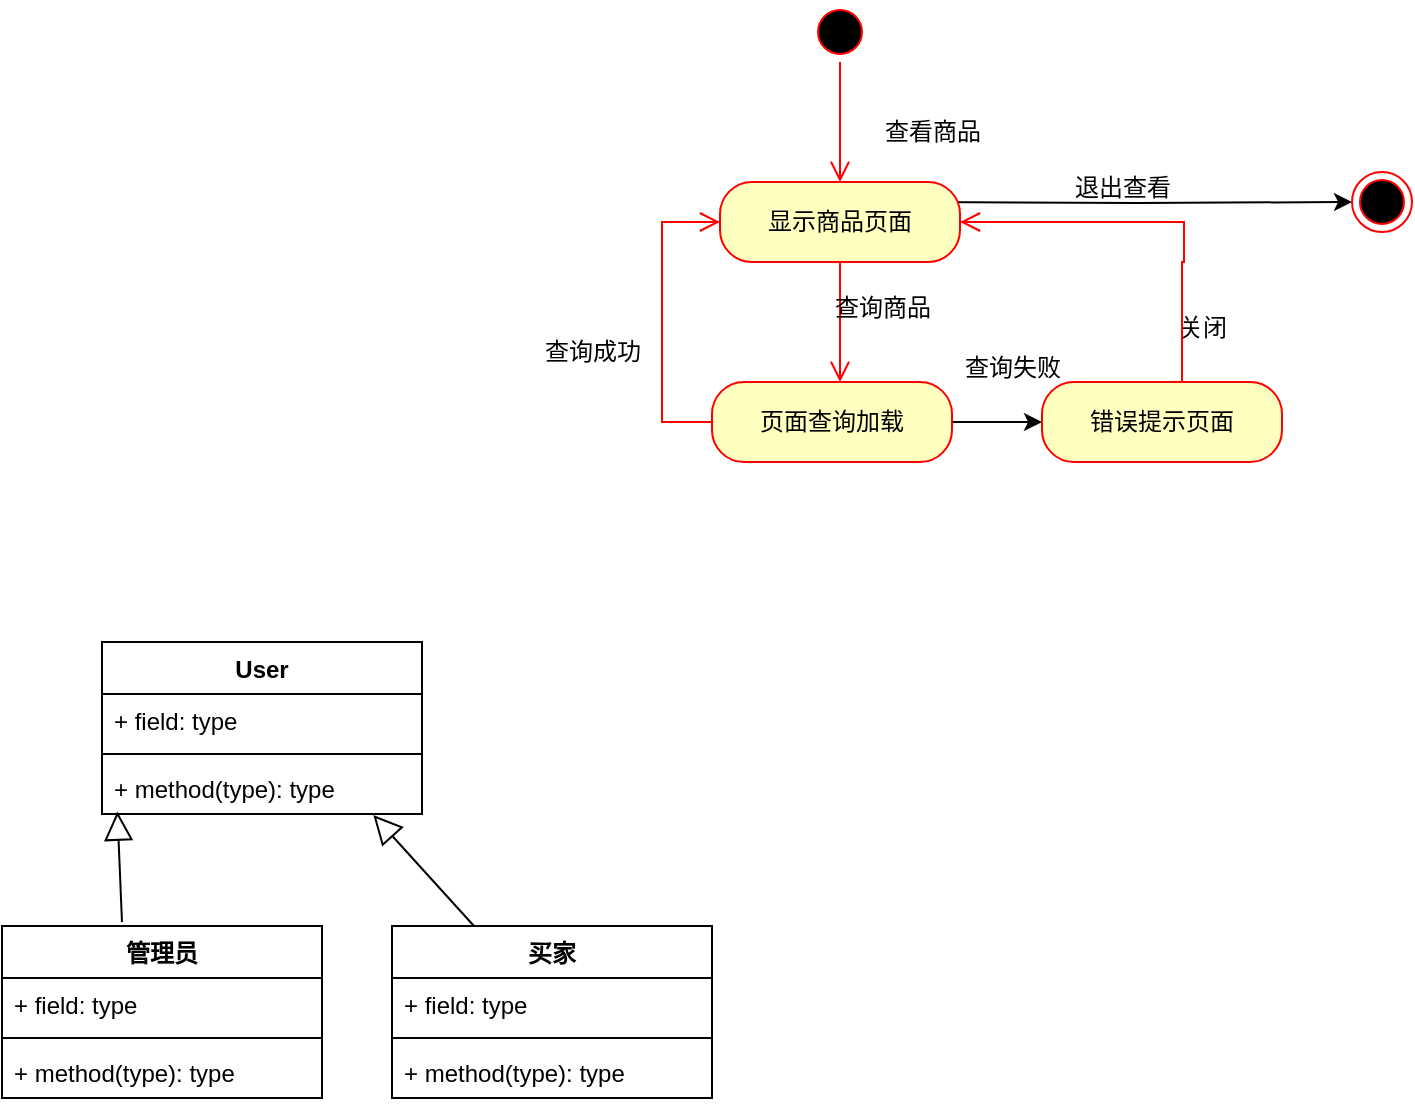 <mxfile version="24.5.3" type="github">
  <diagram name="第 1 页" id="2a0fSTGjJaOes1gLTjzv">
    <mxGraphModel dx="1160" dy="652" grid="1" gridSize="10" guides="1" tooltips="1" connect="1" arrows="1" fold="1" page="1" pageScale="1" pageWidth="827" pageHeight="1169" math="0" shadow="0">
      <root>
        <mxCell id="0" />
        <mxCell id="1" parent="0" />
        <mxCell id="dkbqTGL4VmAJF5eFEC8l-1" value="" style="ellipse;html=1;shape=startState;fillColor=#000000;strokeColor=#ff0000;" vertex="1" parent="1">
          <mxGeometry x="414" y="80" width="30" height="30" as="geometry" />
        </mxCell>
        <mxCell id="dkbqTGL4VmAJF5eFEC8l-2" value="" style="edgeStyle=orthogonalEdgeStyle;html=1;verticalAlign=bottom;endArrow=open;endSize=8;strokeColor=#ff0000;rounded=0;" edge="1" source="dkbqTGL4VmAJF5eFEC8l-1" parent="1">
          <mxGeometry relative="1" as="geometry">
            <mxPoint x="429" y="170" as="targetPoint" />
          </mxGeometry>
        </mxCell>
        <mxCell id="dkbqTGL4VmAJF5eFEC8l-16" style="edgeStyle=orthogonalEdgeStyle;rounded=0;orthogonalLoop=1;jettySize=auto;html=1;" edge="1" parent="1" target="dkbqTGL4VmAJF5eFEC8l-18">
          <mxGeometry relative="1" as="geometry">
            <mxPoint x="700" y="180" as="targetPoint" />
            <mxPoint x="470" y="180" as="sourcePoint" />
          </mxGeometry>
        </mxCell>
        <mxCell id="dkbqTGL4VmAJF5eFEC8l-3" value="显示商品页面" style="rounded=1;whiteSpace=wrap;html=1;arcSize=40;fontColor=#000000;fillColor=#ffffc0;strokeColor=#ff0000;" vertex="1" parent="1">
          <mxGeometry x="369" y="170" width="120" height="40" as="geometry" />
        </mxCell>
        <mxCell id="dkbqTGL4VmAJF5eFEC8l-4" value="" style="edgeStyle=orthogonalEdgeStyle;html=1;verticalAlign=bottom;endArrow=open;endSize=8;strokeColor=#ff0000;rounded=0;" edge="1" source="dkbqTGL4VmAJF5eFEC8l-3" parent="1">
          <mxGeometry relative="1" as="geometry">
            <mxPoint x="429" y="270" as="targetPoint" />
          </mxGeometry>
        </mxCell>
        <mxCell id="dkbqTGL4VmAJF5eFEC8l-5" value="查看商品" style="text;html=1;align=center;verticalAlign=middle;resizable=0;points=[];autosize=1;strokeColor=none;fillColor=none;" vertex="1" parent="1">
          <mxGeometry x="440" y="130" width="70" height="30" as="geometry" />
        </mxCell>
        <mxCell id="dkbqTGL4VmAJF5eFEC8l-6" value="查询商品" style="text;html=1;align=center;verticalAlign=middle;resizable=0;points=[];autosize=1;strokeColor=none;fillColor=none;" vertex="1" parent="1">
          <mxGeometry x="415" y="218" width="70" height="30" as="geometry" />
        </mxCell>
        <mxCell id="dkbqTGL4VmAJF5eFEC8l-14" style="edgeStyle=orthogonalEdgeStyle;rounded=0;orthogonalLoop=1;jettySize=auto;html=1;exitX=1;exitY=0.5;exitDx=0;exitDy=0;" edge="1" parent="1" source="dkbqTGL4VmAJF5eFEC8l-7" target="dkbqTGL4VmAJF5eFEC8l-10">
          <mxGeometry relative="1" as="geometry" />
        </mxCell>
        <mxCell id="dkbqTGL4VmAJF5eFEC8l-7" value="页面查询加载" style="rounded=1;whiteSpace=wrap;html=1;arcSize=40;fontColor=#000000;fillColor=#ffffc0;strokeColor=#ff0000;" vertex="1" parent="1">
          <mxGeometry x="365" y="270" width="120" height="40" as="geometry" />
        </mxCell>
        <mxCell id="dkbqTGL4VmAJF5eFEC8l-8" value="" style="edgeStyle=orthogonalEdgeStyle;html=1;verticalAlign=bottom;endArrow=open;endSize=8;strokeColor=#ff0000;rounded=0;entryX=0;entryY=0.5;entryDx=0;entryDy=0;" edge="1" source="dkbqTGL4VmAJF5eFEC8l-7" parent="1" target="dkbqTGL4VmAJF5eFEC8l-3">
          <mxGeometry relative="1" as="geometry">
            <mxPoint x="425" y="380" as="targetPoint" />
            <Array as="points">
              <mxPoint x="340" y="290" />
              <mxPoint x="340" y="190" />
            </Array>
          </mxGeometry>
        </mxCell>
        <mxCell id="dkbqTGL4VmAJF5eFEC8l-9" value="查询成功" style="text;html=1;align=center;verticalAlign=middle;resizable=0;points=[];autosize=1;strokeColor=none;fillColor=none;" vertex="1" parent="1">
          <mxGeometry x="270" y="240" width="70" height="30" as="geometry" />
        </mxCell>
        <mxCell id="dkbqTGL4VmAJF5eFEC8l-10" value="错误提示页面" style="rounded=1;whiteSpace=wrap;html=1;arcSize=40;fontColor=#000000;fillColor=#ffffc0;strokeColor=#ff0000;" vertex="1" parent="1">
          <mxGeometry x="530" y="270" width="120" height="40" as="geometry" />
        </mxCell>
        <mxCell id="dkbqTGL4VmAJF5eFEC8l-11" value="" style="edgeStyle=orthogonalEdgeStyle;html=1;verticalAlign=bottom;endArrow=open;endSize=8;strokeColor=#ff0000;rounded=0;" edge="1" source="dkbqTGL4VmAJF5eFEC8l-10" parent="1" target="dkbqTGL4VmAJF5eFEC8l-3">
          <mxGeometry relative="1" as="geometry">
            <mxPoint x="590" y="160" as="targetPoint" />
            <mxPoint x="610" y="50" as="sourcePoint" />
            <Array as="points">
              <mxPoint x="600" y="210" />
              <mxPoint x="601" y="210" />
              <mxPoint x="601" y="190" />
            </Array>
          </mxGeometry>
        </mxCell>
        <mxCell id="dkbqTGL4VmAJF5eFEC8l-12" value="关闭" style="text;html=1;align=center;verticalAlign=middle;resizable=0;points=[];autosize=1;strokeColor=none;fillColor=none;" vertex="1" parent="1">
          <mxGeometry x="585" y="228" width="50" height="30" as="geometry" />
        </mxCell>
        <mxCell id="dkbqTGL4VmAJF5eFEC8l-15" value="查询失败" style="text;html=1;align=center;verticalAlign=middle;resizable=0;points=[];autosize=1;strokeColor=none;fillColor=none;" vertex="1" parent="1">
          <mxGeometry x="480" y="248" width="70" height="30" as="geometry" />
        </mxCell>
        <mxCell id="dkbqTGL4VmAJF5eFEC8l-17" value="退出查看" style="text;html=1;align=center;verticalAlign=middle;resizable=0;points=[];autosize=1;strokeColor=none;fillColor=none;" vertex="1" parent="1">
          <mxGeometry x="535" y="158" width="70" height="30" as="geometry" />
        </mxCell>
        <mxCell id="dkbqTGL4VmAJF5eFEC8l-18" value="" style="ellipse;html=1;shape=endState;fillColor=#000000;strokeColor=#ff0000;" vertex="1" parent="1">
          <mxGeometry x="685" y="165" width="30" height="30" as="geometry" />
        </mxCell>
        <mxCell id="dkbqTGL4VmAJF5eFEC8l-19" value="User" style="swimlane;fontStyle=1;align=center;verticalAlign=top;childLayout=stackLayout;horizontal=1;startSize=26;horizontalStack=0;resizeParent=1;resizeParentMax=0;resizeLast=0;collapsible=1;marginBottom=0;whiteSpace=wrap;html=1;" vertex="1" parent="1">
          <mxGeometry x="60" y="400" width="160" height="86" as="geometry" />
        </mxCell>
        <mxCell id="dkbqTGL4VmAJF5eFEC8l-20" value="+ field: type" style="text;strokeColor=none;fillColor=none;align=left;verticalAlign=top;spacingLeft=4;spacingRight=4;overflow=hidden;rotatable=0;points=[[0,0.5],[1,0.5]];portConstraint=eastwest;whiteSpace=wrap;html=1;" vertex="1" parent="dkbqTGL4VmAJF5eFEC8l-19">
          <mxGeometry y="26" width="160" height="26" as="geometry" />
        </mxCell>
        <mxCell id="dkbqTGL4VmAJF5eFEC8l-21" value="" style="line;strokeWidth=1;fillColor=none;align=left;verticalAlign=middle;spacingTop=-1;spacingLeft=3;spacingRight=3;rotatable=0;labelPosition=right;points=[];portConstraint=eastwest;strokeColor=inherit;" vertex="1" parent="dkbqTGL4VmAJF5eFEC8l-19">
          <mxGeometry y="52" width="160" height="8" as="geometry" />
        </mxCell>
        <mxCell id="dkbqTGL4VmAJF5eFEC8l-22" value="+ method(type): type" style="text;strokeColor=none;fillColor=none;align=left;verticalAlign=top;spacingLeft=4;spacingRight=4;overflow=hidden;rotatable=0;points=[[0,0.5],[1,0.5]];portConstraint=eastwest;whiteSpace=wrap;html=1;" vertex="1" parent="dkbqTGL4VmAJF5eFEC8l-19">
          <mxGeometry y="60" width="160" height="26" as="geometry" />
        </mxCell>
        <mxCell id="dkbqTGL4VmAJF5eFEC8l-23" value="买家" style="swimlane;fontStyle=1;align=center;verticalAlign=top;childLayout=stackLayout;horizontal=1;startSize=26;horizontalStack=0;resizeParent=1;resizeParentMax=0;resizeLast=0;collapsible=1;marginBottom=0;whiteSpace=wrap;html=1;" vertex="1" parent="1">
          <mxGeometry x="205" y="542" width="160" height="86" as="geometry" />
        </mxCell>
        <mxCell id="dkbqTGL4VmAJF5eFEC8l-24" value="+ field: type" style="text;strokeColor=none;fillColor=none;align=left;verticalAlign=top;spacingLeft=4;spacingRight=4;overflow=hidden;rotatable=0;points=[[0,0.5],[1,0.5]];portConstraint=eastwest;whiteSpace=wrap;html=1;" vertex="1" parent="dkbqTGL4VmAJF5eFEC8l-23">
          <mxGeometry y="26" width="160" height="26" as="geometry" />
        </mxCell>
        <mxCell id="dkbqTGL4VmAJF5eFEC8l-25" value="" style="line;strokeWidth=1;fillColor=none;align=left;verticalAlign=middle;spacingTop=-1;spacingLeft=3;spacingRight=3;rotatable=0;labelPosition=right;points=[];portConstraint=eastwest;strokeColor=inherit;" vertex="1" parent="dkbqTGL4VmAJF5eFEC8l-23">
          <mxGeometry y="52" width="160" height="8" as="geometry" />
        </mxCell>
        <mxCell id="dkbqTGL4VmAJF5eFEC8l-26" value="+ method(type): type" style="text;strokeColor=none;fillColor=none;align=left;verticalAlign=top;spacingLeft=4;spacingRight=4;overflow=hidden;rotatable=0;points=[[0,0.5],[1,0.5]];portConstraint=eastwest;whiteSpace=wrap;html=1;" vertex="1" parent="dkbqTGL4VmAJF5eFEC8l-23">
          <mxGeometry y="60" width="160" height="26" as="geometry" />
        </mxCell>
        <mxCell id="dkbqTGL4VmAJF5eFEC8l-27" value="管理员" style="swimlane;fontStyle=1;align=center;verticalAlign=top;childLayout=stackLayout;horizontal=1;startSize=26;horizontalStack=0;resizeParent=1;resizeParentMax=0;resizeLast=0;collapsible=1;marginBottom=0;whiteSpace=wrap;html=1;" vertex="1" parent="1">
          <mxGeometry x="10" y="542" width="160" height="86" as="geometry" />
        </mxCell>
        <mxCell id="dkbqTGL4VmAJF5eFEC8l-28" value="+ field: type" style="text;strokeColor=none;fillColor=none;align=left;verticalAlign=top;spacingLeft=4;spacingRight=4;overflow=hidden;rotatable=0;points=[[0,0.5],[1,0.5]];portConstraint=eastwest;whiteSpace=wrap;html=1;" vertex="1" parent="dkbqTGL4VmAJF5eFEC8l-27">
          <mxGeometry y="26" width="160" height="26" as="geometry" />
        </mxCell>
        <mxCell id="dkbqTGL4VmAJF5eFEC8l-29" value="" style="line;strokeWidth=1;fillColor=none;align=left;verticalAlign=middle;spacingTop=-1;spacingLeft=3;spacingRight=3;rotatable=0;labelPosition=right;points=[];portConstraint=eastwest;strokeColor=inherit;" vertex="1" parent="dkbqTGL4VmAJF5eFEC8l-27">
          <mxGeometry y="52" width="160" height="8" as="geometry" />
        </mxCell>
        <mxCell id="dkbqTGL4VmAJF5eFEC8l-30" value="+ method(type): type" style="text;strokeColor=none;fillColor=none;align=left;verticalAlign=top;spacingLeft=4;spacingRight=4;overflow=hidden;rotatable=0;points=[[0,0.5],[1,0.5]];portConstraint=eastwest;whiteSpace=wrap;html=1;" vertex="1" parent="dkbqTGL4VmAJF5eFEC8l-27">
          <mxGeometry y="60" width="160" height="26" as="geometry" />
        </mxCell>
        <mxCell id="dkbqTGL4VmAJF5eFEC8l-32" value="" style="endArrow=block;endFill=0;endSize=12;html=1;rounded=0;entryX=0.048;entryY=0.953;entryDx=0;entryDy=0;entryPerimeter=0;" edge="1" parent="1" target="dkbqTGL4VmAJF5eFEC8l-22">
          <mxGeometry width="160" relative="1" as="geometry">
            <mxPoint x="70" y="540" as="sourcePoint" />
            <mxPoint x="170" y="540" as="targetPoint" />
          </mxGeometry>
        </mxCell>
        <mxCell id="dkbqTGL4VmAJF5eFEC8l-33" value="" style="endArrow=block;endFill=0;endSize=12;html=1;rounded=0;entryX=0.848;entryY=1.021;entryDx=0;entryDy=0;entryPerimeter=0;" edge="1" parent="1" source="dkbqTGL4VmAJF5eFEC8l-23" target="dkbqTGL4VmAJF5eFEC8l-22">
          <mxGeometry width="160" relative="1" as="geometry">
            <mxPoint x="260" y="520" as="sourcePoint" />
            <mxPoint x="420" y="520" as="targetPoint" />
          </mxGeometry>
        </mxCell>
      </root>
    </mxGraphModel>
  </diagram>
</mxfile>
